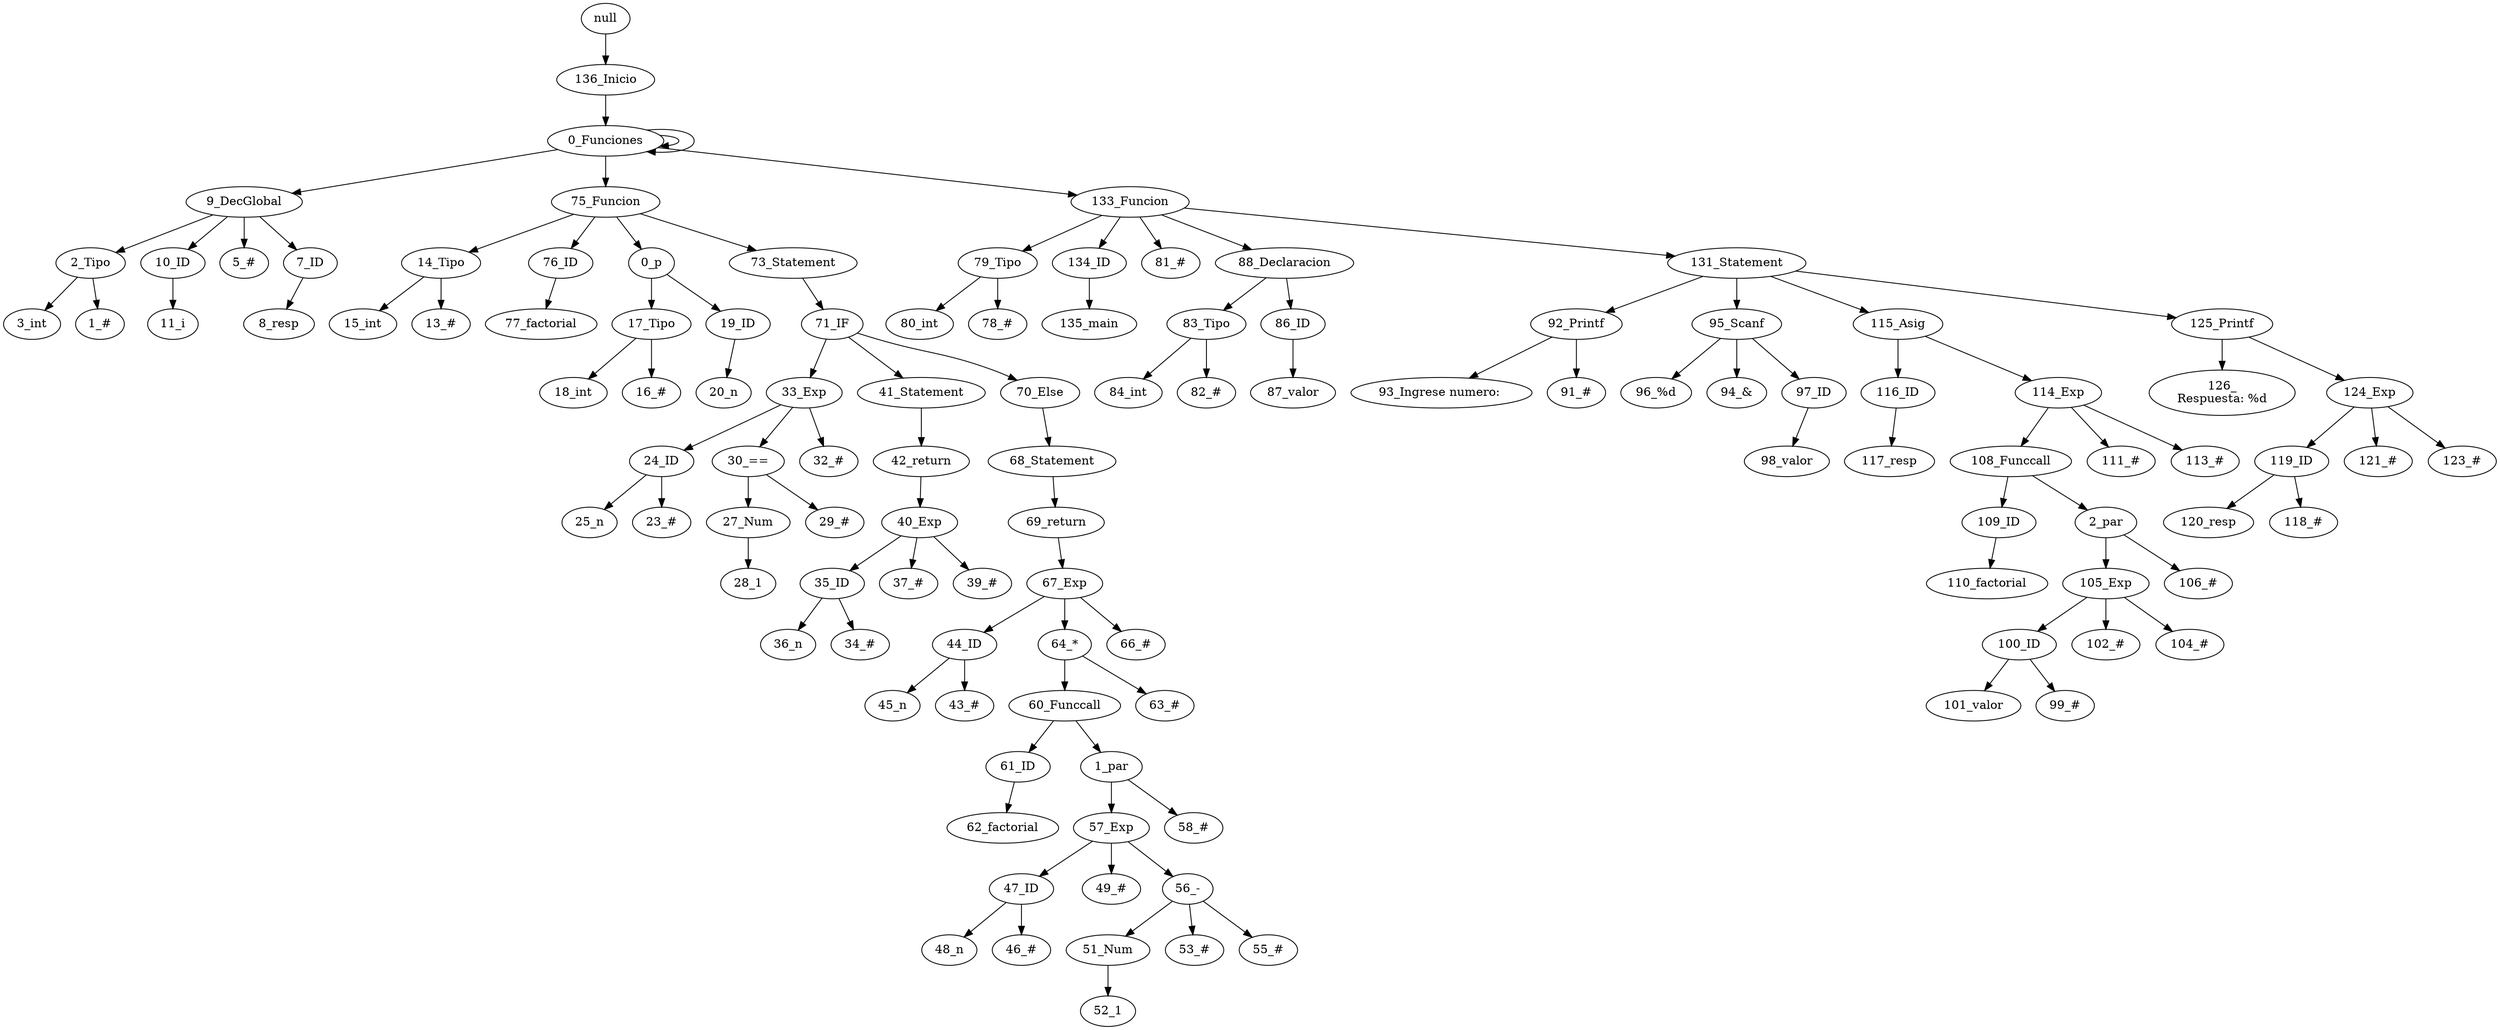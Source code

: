 digraph {
"null" -> "136_Inicio";
"136_Inicio" -> "0_Funciones";
"0_Funciones" -> "0_Funciones";
"0_Funciones" -> "0_Funciones";
"0_Funciones" -> "9_DecGlobal";
"9_DecGlobal" -> "2_Tipo";
"2_Tipo" -> "3_int";
"2_Tipo" -> "1_#";
"9_DecGlobal" -> "10_ID";
"10_ID" -> "11_i";
"9_DecGlobal" -> "5_#";
"9_DecGlobal" -> "7_ID";
"7_ID" -> "8_resp";
"0_Funciones" -> "75_Funcion";
"75_Funcion" -> "14_Tipo";
"14_Tipo" -> "15_int";
"14_Tipo" -> "13_#";
"75_Funcion" -> "76_ID";
"76_ID" -> "77_factorial";
"75_Funcion" -> "0_p";
"0_p" -> "17_Tipo";
"17_Tipo" -> "18_int";
"17_Tipo" -> "16_#";
"0_p" -> "19_ID";
"19_ID" -> "20_n";
"75_Funcion" -> "73_Statement";
"73_Statement" -> "71_IF";
"71_IF" -> "33_Exp";
"33_Exp" -> "24_ID";
"24_ID" -> "25_n";
"24_ID" -> "23_#";
"33_Exp" -> "30_==";
"30_==" -> "27_Num";
"27_Num" -> "28_1";
"30_==" -> "29_#";
"33_Exp" -> "32_#";
"71_IF" -> "41_Statement";
"41_Statement" -> "42_return";
"42_return" -> "40_Exp";
"40_Exp" -> "35_ID";
"35_ID" -> "36_n";
"35_ID" -> "34_#";
"40_Exp" -> "37_#";
"40_Exp" -> "39_#";
"71_IF" -> "70_Else";
"70_Else" -> "68_Statement";
"68_Statement" -> "69_return";
"69_return" -> "67_Exp";
"67_Exp" -> "44_ID";
"44_ID" -> "45_n";
"44_ID" -> "43_#";
"67_Exp" -> "64_*";
"64_*" -> "60_Funccall";
"60_Funccall" -> "61_ID";
"61_ID" -> "62_factorial";
"60_Funccall" -> "1_par";
"1_par" -> "57_Exp";
"57_Exp" -> "47_ID";
"47_ID" -> "48_n";
"47_ID" -> "46_#";
"57_Exp" -> "49_#";
"57_Exp" -> "56_-";
"56_-" -> "51_Num";
"51_Num" -> "52_1";
"56_-" -> "53_#";
"56_-" -> "55_#";
"1_par" -> "58_#";
"64_*" -> "63_#";
"67_Exp" -> "66_#";
"0_Funciones" -> "133_Funcion";
"133_Funcion" -> "79_Tipo";
"79_Tipo" -> "80_int";
"79_Tipo" -> "78_#";
"133_Funcion" -> "134_ID";
"134_ID" -> "135_main";
"133_Funcion" -> "81_#";
"133_Funcion" -> "88_Declaracion";
"88_Declaracion" -> "83_Tipo";
"83_Tipo" -> "84_int";
"83_Tipo" -> "82_#";
"88_Declaracion" -> "86_ID";
"86_ID" -> "87_valor";
"133_Funcion" -> "131_Statement";
"131_Statement" -> "92_Printf";
"92_Printf" -> "93_Ingrese numero: ";
"92_Printf" -> "91_#";
"131_Statement" -> "95_Scanf";
"95_Scanf" -> "96_%d";
"95_Scanf" -> "94_&";
"95_Scanf" -> "97_ID";
"97_ID" -> "98_valor";
"131_Statement" -> "115_Asig";
"115_Asig" -> "116_ID";
"116_ID" -> "117_resp";
"115_Asig" -> "114_Exp";
"114_Exp" -> "108_Funccall";
"108_Funccall" -> "109_ID";
"109_ID" -> "110_factorial";
"108_Funccall" -> "2_par";
"2_par" -> "105_Exp";
"105_Exp" -> "100_ID";
"100_ID" -> "101_valor";
"100_ID" -> "99_#";
"105_Exp" -> "102_#";
"105_Exp" -> "104_#";
"2_par" -> "106_#";
"114_Exp" -> "111_#";
"114_Exp" -> "113_#";
"131_Statement" -> "125_Printf";
"125_Printf" -> "126_\nRespuesta: %d";
"125_Printf" -> "124_Exp";
"124_Exp" -> "119_ID";
"119_ID" -> "120_resp";
"119_ID" -> "118_#";
"124_Exp" -> "121_#";
"124_Exp" -> "123_#";
}